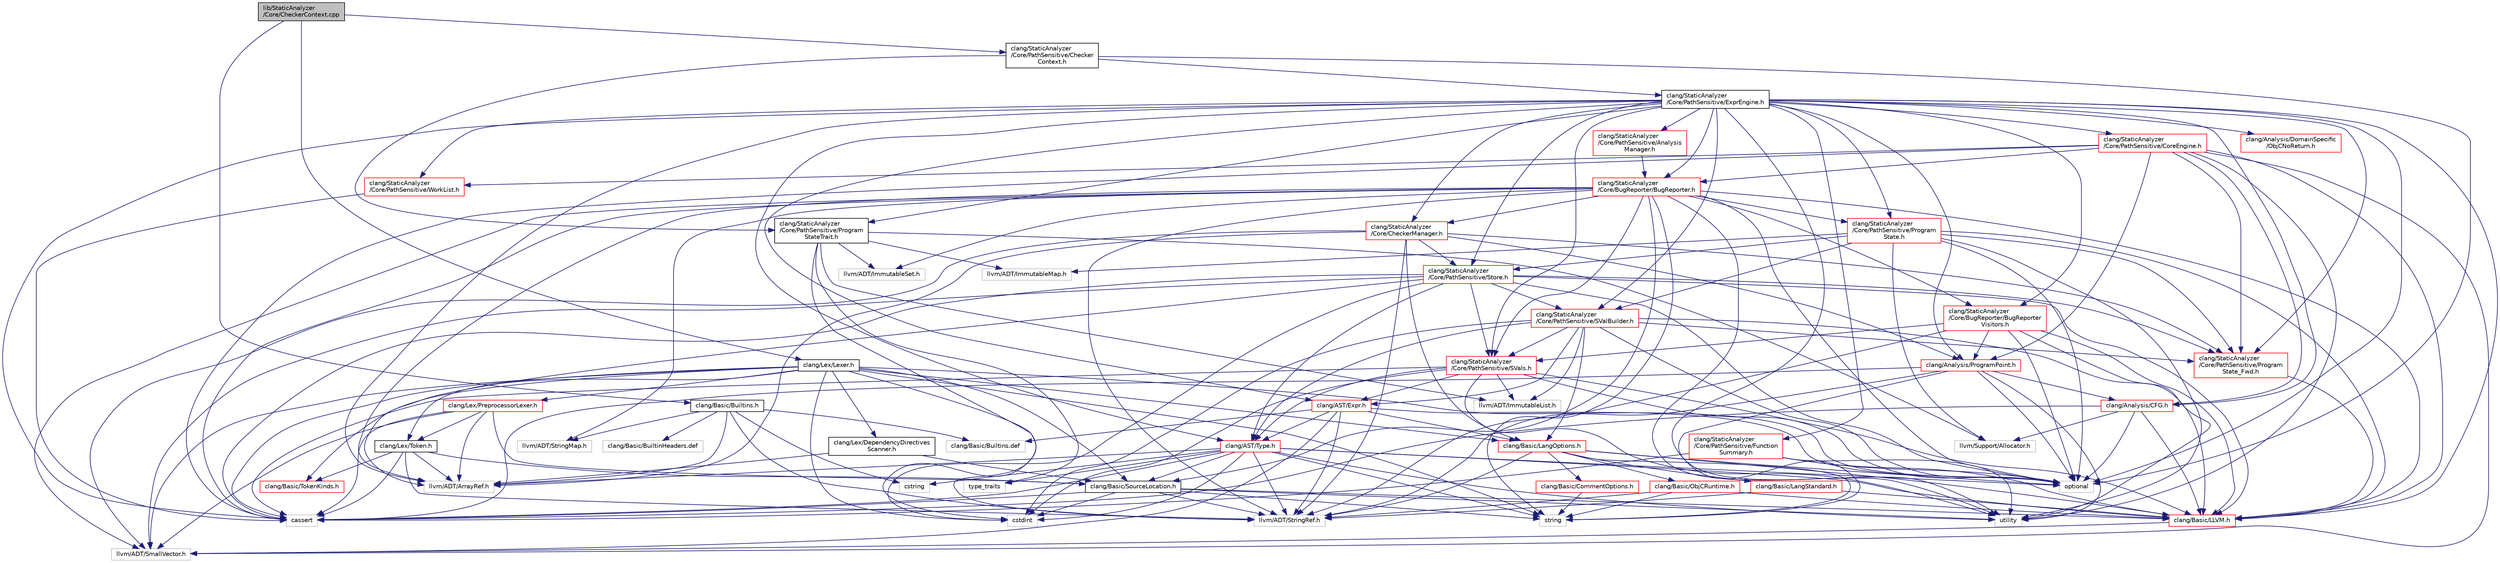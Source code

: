 digraph "lib/StaticAnalyzer/Core/CheckerContext.cpp"
{
 // LATEX_PDF_SIZE
  bgcolor="transparent";
  edge [fontname="Helvetica",fontsize="10",labelfontname="Helvetica",labelfontsize="10"];
  node [fontname="Helvetica",fontsize="10",shape=record];
  Node1 [label="lib/StaticAnalyzer\l/Core/CheckerContext.cpp",height=0.2,width=0.4,color="black", fillcolor="grey75", style="filled", fontcolor="black",tooltip=" "];
  Node1 -> Node2 [color="midnightblue",fontsize="10",style="solid",fontname="Helvetica"];
  Node2 [label="clang/StaticAnalyzer\l/Core/PathSensitive/Checker\lContext.h",height=0.2,width=0.4,color="black",URL="$CheckerContext_8h.html",tooltip=" "];
  Node2 -> Node3 [color="midnightblue",fontsize="10",style="solid",fontname="Helvetica"];
  Node3 [label="clang/StaticAnalyzer\l/Core/PathSensitive/ExprEngine.h",height=0.2,width=0.4,color="black",URL="$ExprEngine_8h.html",tooltip=" "];
  Node3 -> Node4 [color="midnightblue",fontsize="10",style="solid",fontname="Helvetica"];
  Node4 [label="clang/AST/Expr.h",height=0.2,width=0.4,color="red",URL="$Expr_8h.html",tooltip=" "];
  Node4 -> Node46 [color="midnightblue",fontsize="10",style="solid",fontname="Helvetica"];
  Node46 [label="clang/AST/Type.h",height=0.2,width=0.4,color="red",URL="$Type_8h.html",tooltip=" "];
  Node46 -> Node6 [color="midnightblue",fontsize="10",style="solid",fontname="Helvetica"];
  Node6 [label="clang/Basic/LLVM.h",height=0.2,width=0.4,color="red",URL="$LLVM_8h.html",tooltip=" "];
  Node6 -> Node8 [color="midnightblue",fontsize="10",style="solid",fontname="Helvetica"];
  Node8 [label="llvm/ADT/SmallVector.h",height=0.2,width=0.4,color="grey75",tooltip=" "];
  Node46 -> Node57 [color="midnightblue",fontsize="10",style="solid",fontname="Helvetica"];
  Node57 [label="clang/Basic/SourceLocation.h",height=0.2,width=0.4,color="black",URL="$SourceLocation_8h.html",tooltip=" "];
  Node57 -> Node6 [color="midnightblue",fontsize="10",style="solid",fontname="Helvetica"];
  Node57 -> Node36 [color="midnightblue",fontsize="10",style="solid",fontname="Helvetica"];
  Node36 [label="llvm/ADT/StringRef.h",height=0.2,width=0.4,color="grey75",tooltip=" "];
  Node57 -> Node20 [color="midnightblue",fontsize="10",style="solid",fontname="Helvetica"];
  Node20 [label="cassert",height=0.2,width=0.4,color="grey75",tooltip=" "];
  Node57 -> Node30 [color="midnightblue",fontsize="10",style="solid",fontname="Helvetica"];
  Node30 [label="cstdint",height=0.2,width=0.4,color="grey75",tooltip=" "];
  Node57 -> Node55 [color="midnightblue",fontsize="10",style="solid",fontname="Helvetica"];
  Node55 [label="string",height=0.2,width=0.4,color="grey75",tooltip=" "];
  Node57 -> Node25 [color="midnightblue",fontsize="10",style="solid",fontname="Helvetica"];
  Node25 [label="utility",height=0.2,width=0.4,color="grey75",tooltip=" "];
  Node46 -> Node32 [color="midnightblue",fontsize="10",style="solid",fontname="Helvetica"];
  Node32 [label="llvm/ADT/ArrayRef.h",height=0.2,width=0.4,color="grey75",tooltip=" "];
  Node46 -> Node36 [color="midnightblue",fontsize="10",style="solid",fontname="Helvetica"];
  Node46 -> Node20 [color="midnightblue",fontsize="10",style="solid",fontname="Helvetica"];
  Node46 -> Node30 [color="midnightblue",fontsize="10",style="solid",fontname="Helvetica"];
  Node46 -> Node21 [color="midnightblue",fontsize="10",style="solid",fontname="Helvetica"];
  Node21 [label="cstring",height=0.2,width=0.4,color="grey75",tooltip=" "];
  Node46 -> Node51 [color="midnightblue",fontsize="10",style="solid",fontname="Helvetica"];
  Node51 [label="optional",height=0.2,width=0.4,color="grey75",tooltip=" "];
  Node46 -> Node55 [color="midnightblue",fontsize="10",style="solid",fontname="Helvetica"];
  Node46 -> Node24 [color="midnightblue",fontsize="10",style="solid",fontname="Helvetica"];
  Node24 [label="type_traits",height=0.2,width=0.4,color="grey75",tooltip=" "];
  Node46 -> Node25 [color="midnightblue",fontsize="10",style="solid",fontname="Helvetica"];
  Node4 -> Node110 [color="midnightblue",fontsize="10",style="solid",fontname="Helvetica"];
  Node110 [label="clang/Basic/LangOptions.h",height=0.2,width=0.4,color="red",URL="$LangOptions_8h.html",tooltip=" "];
  Node110 -> Node111 [color="midnightblue",fontsize="10",style="solid",fontname="Helvetica"];
  Node111 [label="clang/Basic/CommentOptions.h",height=0.2,width=0.4,color="red",URL="$CommentOptions_8h.html",tooltip=" "];
  Node111 -> Node55 [color="midnightblue",fontsize="10",style="solid",fontname="Helvetica"];
  Node110 -> Node6 [color="midnightblue",fontsize="10",style="solid",fontname="Helvetica"];
  Node110 -> Node112 [color="midnightblue",fontsize="10",style="solid",fontname="Helvetica"];
  Node112 [label="clang/Basic/LangStandard.h",height=0.2,width=0.4,color="red",URL="$LangStandard_8h.html",tooltip=" "];
  Node112 -> Node6 [color="midnightblue",fontsize="10",style="solid",fontname="Helvetica"];
  Node112 -> Node36 [color="midnightblue",fontsize="10",style="solid",fontname="Helvetica"];
  Node110 -> Node114 [color="midnightblue",fontsize="10",style="solid",fontname="Helvetica"];
  Node114 [label="clang/Basic/ObjCRuntime.h",height=0.2,width=0.4,color="red",URL="$ObjCRuntime_8h.html",tooltip=" "];
  Node114 -> Node6 [color="midnightblue",fontsize="10",style="solid",fontname="Helvetica"];
  Node114 -> Node36 [color="midnightblue",fontsize="10",style="solid",fontname="Helvetica"];
  Node114 -> Node55 [color="midnightblue",fontsize="10",style="solid",fontname="Helvetica"];
  Node110 -> Node36 [color="midnightblue",fontsize="10",style="solid",fontname="Helvetica"];
  Node110 -> Node51 [color="midnightblue",fontsize="10",style="solid",fontname="Helvetica"];
  Node110 -> Node55 [color="midnightblue",fontsize="10",style="solid",fontname="Helvetica"];
  Node4 -> Node8 [color="midnightblue",fontsize="10",style="solid",fontname="Helvetica"];
  Node4 -> Node36 [color="midnightblue",fontsize="10",style="solid",fontname="Helvetica"];
  Node4 -> Node51 [color="midnightblue",fontsize="10",style="solid",fontname="Helvetica"];
  Node4 -> Node131 [color="midnightblue",fontsize="10",style="solid",fontname="Helvetica"];
  Node131 [label="clang/Basic/Builtins.def",height=0.2,width=0.4,color="grey75",tooltip=" "];
  Node3 -> Node46 [color="midnightblue",fontsize="10",style="solid",fontname="Helvetica"];
  Node3 -> Node132 [color="midnightblue",fontsize="10",style="solid",fontname="Helvetica"];
  Node132 [label="clang/Analysis/CFG.h",height=0.2,width=0.4,color="red",URL="$CFG_8h.html",tooltip=" "];
  Node132 -> Node6 [color="midnightblue",fontsize="10",style="solid",fontname="Helvetica"];
  Node132 -> Node89 [color="midnightblue",fontsize="10",style="solid",fontname="Helvetica"];
  Node89 [label="llvm/Support/Allocator.h",height=0.2,width=0.4,color="grey75",tooltip=" "];
  Node132 -> Node20 [color="midnightblue",fontsize="10",style="solid",fontname="Helvetica"];
  Node132 -> Node51 [color="midnightblue",fontsize="10",style="solid",fontname="Helvetica"];
  Node3 -> Node178 [color="midnightblue",fontsize="10",style="solid",fontname="Helvetica"];
  Node178 [label="clang/Analysis/DomainSpecific\l/ObjCNoReturn.h",height=0.2,width=0.4,color="red",URL="$ObjCNoReturn_8h.html",tooltip=" "];
  Node3 -> Node179 [color="midnightblue",fontsize="10",style="solid",fontname="Helvetica"];
  Node179 [label="clang/Analysis/ProgramPoint.h",height=0.2,width=0.4,color="red",URL="$ProgramPoint_8h.html",tooltip=" "];
  Node179 -> Node132 [color="midnightblue",fontsize="10",style="solid",fontname="Helvetica"];
  Node179 -> Node36 [color="midnightblue",fontsize="10",style="solid",fontname="Helvetica"];
  Node179 -> Node20 [color="midnightblue",fontsize="10",style="solid",fontname="Helvetica"];
  Node179 -> Node51 [color="midnightblue",fontsize="10",style="solid",fontname="Helvetica"];
  Node179 -> Node55 [color="midnightblue",fontsize="10",style="solid",fontname="Helvetica"];
  Node179 -> Node25 [color="midnightblue",fontsize="10",style="solid",fontname="Helvetica"];
  Node3 -> Node6 [color="midnightblue",fontsize="10",style="solid",fontname="Helvetica"];
  Node3 -> Node184 [color="midnightblue",fontsize="10",style="solid",fontname="Helvetica"];
  Node184 [label="clang/StaticAnalyzer\l/Core/CheckerManager.h",height=0.2,width=0.4,color="red",URL="$CheckerManager_8h.html",tooltip=" "];
  Node184 -> Node179 [color="midnightblue",fontsize="10",style="solid",fontname="Helvetica"];
  Node184 -> Node110 [color="midnightblue",fontsize="10",style="solid",fontname="Helvetica"];
  Node184 -> Node185 [color="midnightblue",fontsize="10",style="solid",fontname="Helvetica"];
  Node185 [label="clang/StaticAnalyzer\l/Core/PathSensitive/Program\lState_Fwd.h",height=0.2,width=0.4,color="red",URL="$ProgramState__Fwd_8h.html",tooltip=" "];
  Node185 -> Node6 [color="midnightblue",fontsize="10",style="solid",fontname="Helvetica"];
  Node184 -> Node186 [color="midnightblue",fontsize="10",style="solid",fontname="Helvetica"];
  Node186 [label="clang/StaticAnalyzer\l/Core/PathSensitive/Store.h",height=0.2,width=0.4,color="red",URL="$Store_8h.html",tooltip=" "];
  Node186 -> Node46 [color="midnightblue",fontsize="10",style="solid",fontname="Helvetica"];
  Node186 -> Node185 [color="midnightblue",fontsize="10",style="solid",fontname="Helvetica"];
  Node186 -> Node194 [color="midnightblue",fontsize="10",style="solid",fontname="Helvetica"];
  Node194 [label="clang/StaticAnalyzer\l/Core/PathSensitive/SValBuilder.h",height=0.2,width=0.4,color="red",URL="$SValBuilder_8h.html",tooltip=" "];
  Node194 -> Node4 [color="midnightblue",fontsize="10",style="solid",fontname="Helvetica"];
  Node194 -> Node46 [color="midnightblue",fontsize="10",style="solid",fontname="Helvetica"];
  Node194 -> Node6 [color="midnightblue",fontsize="10",style="solid",fontname="Helvetica"];
  Node194 -> Node110 [color="midnightblue",fontsize="10",style="solid",fontname="Helvetica"];
  Node194 -> Node185 [color="midnightblue",fontsize="10",style="solid",fontname="Helvetica"];
  Node194 -> Node188 [color="midnightblue",fontsize="10",style="solid",fontname="Helvetica"];
  Node188 [label="clang/StaticAnalyzer\l/Core/PathSensitive/SVals.h",height=0.2,width=0.4,color="red",URL="$SVals_8h.html",tooltip=" "];
  Node188 -> Node4 [color="midnightblue",fontsize="10",style="solid",fontname="Helvetica"];
  Node188 -> Node46 [color="midnightblue",fontsize="10",style="solid",fontname="Helvetica"];
  Node188 -> Node6 [color="midnightblue",fontsize="10",style="solid",fontname="Helvetica"];
  Node188 -> Node191 [color="midnightblue",fontsize="10",style="solid",fontname="Helvetica"];
  Node191 [label="llvm/ADT/ImmutableList.h",height=0.2,width=0.4,color="grey75",tooltip=" "];
  Node188 -> Node20 [color="midnightblue",fontsize="10",style="solid",fontname="Helvetica"];
  Node188 -> Node30 [color="midnightblue",fontsize="10",style="solid",fontname="Helvetica"];
  Node188 -> Node51 [color="midnightblue",fontsize="10",style="solid",fontname="Helvetica"];
  Node188 -> Node25 [color="midnightblue",fontsize="10",style="solid",fontname="Helvetica"];
  Node194 -> Node191 [color="midnightblue",fontsize="10",style="solid",fontname="Helvetica"];
  Node194 -> Node30 [color="midnightblue",fontsize="10",style="solid",fontname="Helvetica"];
  Node194 -> Node51 [color="midnightblue",fontsize="10",style="solid",fontname="Helvetica"];
  Node186 -> Node188 [color="midnightblue",fontsize="10",style="solid",fontname="Helvetica"];
  Node186 -> Node6 [color="midnightblue",fontsize="10",style="solid",fontname="Helvetica"];
  Node186 -> Node32 [color="midnightblue",fontsize="10",style="solid",fontname="Helvetica"];
  Node186 -> Node8 [color="midnightblue",fontsize="10",style="solid",fontname="Helvetica"];
  Node186 -> Node20 [color="midnightblue",fontsize="10",style="solid",fontname="Helvetica"];
  Node186 -> Node30 [color="midnightblue",fontsize="10",style="solid",fontname="Helvetica"];
  Node186 -> Node51 [color="midnightblue",fontsize="10",style="solid",fontname="Helvetica"];
  Node184 -> Node32 [color="midnightblue",fontsize="10",style="solid",fontname="Helvetica"];
  Node184 -> Node8 [color="midnightblue",fontsize="10",style="solid",fontname="Helvetica"];
  Node184 -> Node36 [color="midnightblue",fontsize="10",style="solid",fontname="Helvetica"];
  Node3 -> Node200 [color="midnightblue",fontsize="10",style="solid",fontname="Helvetica"];
  Node200 [label="clang/StaticAnalyzer\l/Core/BugReporter/BugReporter.h",height=0.2,width=0.4,color="red",URL="$BugReporter_8h.html",tooltip=" "];
  Node200 -> Node6 [color="midnightblue",fontsize="10",style="solid",fontname="Helvetica"];
  Node200 -> Node57 [color="midnightblue",fontsize="10",style="solid",fontname="Helvetica"];
  Node200 -> Node241 [color="midnightblue",fontsize="10",style="solid",fontname="Helvetica"];
  Node241 [label="clang/StaticAnalyzer\l/Core/BugReporter/BugReporter\lVisitors.h",height=0.2,width=0.4,color="red",URL="$BugReporterVisitors_8h.html",tooltip=" "];
  Node241 -> Node179 [color="midnightblue",fontsize="10",style="solid",fontname="Helvetica"];
  Node241 -> Node6 [color="midnightblue",fontsize="10",style="solid",fontname="Helvetica"];
  Node241 -> Node188 [color="midnightblue",fontsize="10",style="solid",fontname="Helvetica"];
  Node241 -> Node36 [color="midnightblue",fontsize="10",style="solid",fontname="Helvetica"];
  Node241 -> Node51 [color="midnightblue",fontsize="10",style="solid",fontname="Helvetica"];
  Node241 -> Node25 [color="midnightblue",fontsize="10",style="solid",fontname="Helvetica"];
  Node200 -> Node184 [color="midnightblue",fontsize="10",style="solid",fontname="Helvetica"];
  Node200 -> Node243 [color="midnightblue",fontsize="10",style="solid",fontname="Helvetica"];
  Node243 [label="clang/StaticAnalyzer\l/Core/PathSensitive/Program\lState.h",height=0.2,width=0.4,color="red",URL="$ProgramState_8h.html",tooltip=" "];
  Node243 -> Node6 [color="midnightblue",fontsize="10",style="solid",fontname="Helvetica"];
  Node243 -> Node185 [color="midnightblue",fontsize="10",style="solid",fontname="Helvetica"];
  Node243 -> Node194 [color="midnightblue",fontsize="10",style="solid",fontname="Helvetica"];
  Node243 -> Node186 [color="midnightblue",fontsize="10",style="solid",fontname="Helvetica"];
  Node243 -> Node248 [color="midnightblue",fontsize="10",style="solid",fontname="Helvetica"];
  Node248 [label="llvm/ADT/ImmutableMap.h",height=0.2,width=0.4,color="grey75",tooltip=" "];
  Node243 -> Node89 [color="midnightblue",fontsize="10",style="solid",fontname="Helvetica"];
  Node243 -> Node51 [color="midnightblue",fontsize="10",style="solid",fontname="Helvetica"];
  Node243 -> Node25 [color="midnightblue",fontsize="10",style="solid",fontname="Helvetica"];
  Node200 -> Node188 [color="midnightblue",fontsize="10",style="solid",fontname="Helvetica"];
  Node200 -> Node32 [color="midnightblue",fontsize="10",style="solid",fontname="Helvetica"];
  Node200 -> Node250 [color="midnightblue",fontsize="10",style="solid",fontname="Helvetica"];
  Node250 [label="llvm/ADT/ImmutableSet.h",height=0.2,width=0.4,color="grey75",tooltip=" "];
  Node200 -> Node8 [color="midnightblue",fontsize="10",style="solid",fontname="Helvetica"];
  Node200 -> Node88 [color="midnightblue",fontsize="10",style="solid",fontname="Helvetica"];
  Node88 [label="llvm/ADT/StringMap.h",height=0.2,width=0.4,color="grey75",tooltip=" "];
  Node200 -> Node36 [color="midnightblue",fontsize="10",style="solid",fontname="Helvetica"];
  Node200 -> Node20 [color="midnightblue",fontsize="10",style="solid",fontname="Helvetica"];
  Node200 -> Node51 [color="midnightblue",fontsize="10",style="solid",fontname="Helvetica"];
  Node200 -> Node55 [color="midnightblue",fontsize="10",style="solid",fontname="Helvetica"];
  Node200 -> Node25 [color="midnightblue",fontsize="10",style="solid",fontname="Helvetica"];
  Node3 -> Node241 [color="midnightblue",fontsize="10",style="solid",fontname="Helvetica"];
  Node3 -> Node260 [color="midnightblue",fontsize="10",style="solid",fontname="Helvetica"];
  Node260 [label="clang/StaticAnalyzer\l/Core/PathSensitive/Analysis\lManager.h",height=0.2,width=0.4,color="red",URL="$AnalysisManager_8h.html",tooltip=" "];
  Node260 -> Node200 [color="midnightblue",fontsize="10",style="solid",fontname="Helvetica"];
  Node3 -> Node266 [color="midnightblue",fontsize="10",style="solid",fontname="Helvetica"];
  Node266 [label="clang/StaticAnalyzer\l/Core/PathSensitive/CoreEngine.h",height=0.2,width=0.4,color="red",URL="$CoreEngine_8h.html",tooltip=" "];
  Node266 -> Node132 [color="midnightblue",fontsize="10",style="solid",fontname="Helvetica"];
  Node266 -> Node179 [color="midnightblue",fontsize="10",style="solid",fontname="Helvetica"];
  Node266 -> Node6 [color="midnightblue",fontsize="10",style="solid",fontname="Helvetica"];
  Node266 -> Node200 [color="midnightblue",fontsize="10",style="solid",fontname="Helvetica"];
  Node266 -> Node185 [color="midnightblue",fontsize="10",style="solid",fontname="Helvetica"];
  Node266 -> Node268 [color="midnightblue",fontsize="10",style="solid",fontname="Helvetica"];
  Node268 [label="clang/StaticAnalyzer\l/Core/PathSensitive/WorkList.h",height=0.2,width=0.4,color="red",URL="$WorkList_8h.html",tooltip=" "];
  Node268 -> Node20 [color="midnightblue",fontsize="10",style="solid",fontname="Helvetica"];
  Node266 -> Node8 [color="midnightblue",fontsize="10",style="solid",fontname="Helvetica"];
  Node266 -> Node20 [color="midnightblue",fontsize="10",style="solid",fontname="Helvetica"];
  Node266 -> Node25 [color="midnightblue",fontsize="10",style="solid",fontname="Helvetica"];
  Node3 -> Node269 [color="midnightblue",fontsize="10",style="solid",fontname="Helvetica"];
  Node269 [label="clang/StaticAnalyzer\l/Core/PathSensitive/Function\lSummary.h",height=0.2,width=0.4,color="red",URL="$FunctionSummary_8h.html",tooltip=" "];
  Node269 -> Node6 [color="midnightblue",fontsize="10",style="solid",fontname="Helvetica"];
  Node269 -> Node20 [color="midnightblue",fontsize="10",style="solid",fontname="Helvetica"];
  Node269 -> Node51 [color="midnightblue",fontsize="10",style="solid",fontname="Helvetica"];
  Node269 -> Node25 [color="midnightblue",fontsize="10",style="solid",fontname="Helvetica"];
  Node3 -> Node243 [color="midnightblue",fontsize="10",style="solid",fontname="Helvetica"];
  Node3 -> Node249 [color="midnightblue",fontsize="10",style="solid",fontname="Helvetica"];
  Node249 [label="clang/StaticAnalyzer\l/Core/PathSensitive/Program\lStateTrait.h",height=0.2,width=0.4,color="black",URL="$ProgramStateTrait_8h.html",tooltip=" "];
  Node249 -> Node191 [color="midnightblue",fontsize="10",style="solid",fontname="Helvetica"];
  Node249 -> Node248 [color="midnightblue",fontsize="10",style="solid",fontname="Helvetica"];
  Node249 -> Node250 [color="midnightblue",fontsize="10",style="solid",fontname="Helvetica"];
  Node249 -> Node89 [color="midnightblue",fontsize="10",style="solid",fontname="Helvetica"];
  Node249 -> Node30 [color="midnightblue",fontsize="10",style="solid",fontname="Helvetica"];
  Node249 -> Node24 [color="midnightblue",fontsize="10",style="solid",fontname="Helvetica"];
  Node3 -> Node185 [color="midnightblue",fontsize="10",style="solid",fontname="Helvetica"];
  Node3 -> Node186 [color="midnightblue",fontsize="10",style="solid",fontname="Helvetica"];
  Node3 -> Node194 [color="midnightblue",fontsize="10",style="solid",fontname="Helvetica"];
  Node3 -> Node188 [color="midnightblue",fontsize="10",style="solid",fontname="Helvetica"];
  Node3 -> Node268 [color="midnightblue",fontsize="10",style="solid",fontname="Helvetica"];
  Node3 -> Node32 [color="midnightblue",fontsize="10",style="solid",fontname="Helvetica"];
  Node3 -> Node20 [color="midnightblue",fontsize="10",style="solid",fontname="Helvetica"];
  Node3 -> Node51 [color="midnightblue",fontsize="10",style="solid",fontname="Helvetica"];
  Node3 -> Node25 [color="midnightblue",fontsize="10",style="solid",fontname="Helvetica"];
  Node2 -> Node249 [color="midnightblue",fontsize="10",style="solid",fontname="Helvetica"];
  Node2 -> Node51 [color="midnightblue",fontsize="10",style="solid",fontname="Helvetica"];
  Node1 -> Node271 [color="midnightblue",fontsize="10",style="solid",fontname="Helvetica"];
  Node271 [label="clang/Basic/Builtins.h",height=0.2,width=0.4,color="black",URL="$Builtins_8h.html",tooltip=" "];
  Node271 -> Node32 [color="midnightblue",fontsize="10",style="solid",fontname="Helvetica"];
  Node271 -> Node88 [color="midnightblue",fontsize="10",style="solid",fontname="Helvetica"];
  Node271 -> Node36 [color="midnightblue",fontsize="10",style="solid",fontname="Helvetica"];
  Node271 -> Node21 [color="midnightblue",fontsize="10",style="solid",fontname="Helvetica"];
  Node271 -> Node272 [color="midnightblue",fontsize="10",style="solid",fontname="Helvetica"];
  Node272 [label="clang/Basic/BuiltinHeaders.def",height=0.2,width=0.4,color="grey75",tooltip=" "];
  Node271 -> Node131 [color="midnightblue",fontsize="10",style="solid",fontname="Helvetica"];
  Node1 -> Node229 [color="midnightblue",fontsize="10",style="solid",fontname="Helvetica"];
  Node229 [label="clang/Lex/Lexer.h",height=0.2,width=0.4,color="black",URL="$Lexer_8h.html",tooltip=" "];
  Node229 -> Node110 [color="midnightblue",fontsize="10",style="solid",fontname="Helvetica"];
  Node229 -> Node57 [color="midnightblue",fontsize="10",style="solid",fontname="Helvetica"];
  Node229 -> Node85 [color="midnightblue",fontsize="10",style="solid",fontname="Helvetica"];
  Node85 [label="clang/Basic/TokenKinds.h",height=0.2,width=0.4,color="red",URL="$TokenKinds_8h.html",tooltip=" "];
  Node229 -> Node230 [color="midnightblue",fontsize="10",style="solid",fontname="Helvetica"];
  Node230 [label="clang/Lex/DependencyDirectives\lScanner.h",height=0.2,width=0.4,color="black",URL="$DependencyDirectivesScanner_8h.html",tooltip=" "];
  Node230 -> Node57 [color="midnightblue",fontsize="10",style="solid",fontname="Helvetica"];
  Node230 -> Node32 [color="midnightblue",fontsize="10",style="solid",fontname="Helvetica"];
  Node229 -> Node231 [color="midnightblue",fontsize="10",style="solid",fontname="Helvetica"];
  Node231 [label="clang/Lex/PreprocessorLexer.h",height=0.2,width=0.4,color="red",URL="$PreprocessorLexer_8h.html",tooltip=" "];
  Node231 -> Node57 [color="midnightblue",fontsize="10",style="solid",fontname="Helvetica"];
  Node231 -> Node233 [color="midnightblue",fontsize="10",style="solid",fontname="Helvetica"];
  Node233 [label="clang/Lex/Token.h",height=0.2,width=0.4,color="black",URL="$Token_8h.html",tooltip=" "];
  Node233 -> Node57 [color="midnightblue",fontsize="10",style="solid",fontname="Helvetica"];
  Node233 -> Node85 [color="midnightblue",fontsize="10",style="solid",fontname="Helvetica"];
  Node233 -> Node32 [color="midnightblue",fontsize="10",style="solid",fontname="Helvetica"];
  Node233 -> Node36 [color="midnightblue",fontsize="10",style="solid",fontname="Helvetica"];
  Node233 -> Node20 [color="midnightblue",fontsize="10",style="solid",fontname="Helvetica"];
  Node231 -> Node32 [color="midnightblue",fontsize="10",style="solid",fontname="Helvetica"];
  Node231 -> Node8 [color="midnightblue",fontsize="10",style="solid",fontname="Helvetica"];
  Node231 -> Node20 [color="midnightblue",fontsize="10",style="solid",fontname="Helvetica"];
  Node229 -> Node233 [color="midnightblue",fontsize="10",style="solid",fontname="Helvetica"];
  Node229 -> Node8 [color="midnightblue",fontsize="10",style="solid",fontname="Helvetica"];
  Node229 -> Node36 [color="midnightblue",fontsize="10",style="solid",fontname="Helvetica"];
  Node229 -> Node20 [color="midnightblue",fontsize="10",style="solid",fontname="Helvetica"];
  Node229 -> Node30 [color="midnightblue",fontsize="10",style="solid",fontname="Helvetica"];
  Node229 -> Node51 [color="midnightblue",fontsize="10",style="solid",fontname="Helvetica"];
  Node229 -> Node55 [color="midnightblue",fontsize="10",style="solid",fontname="Helvetica"];
}
